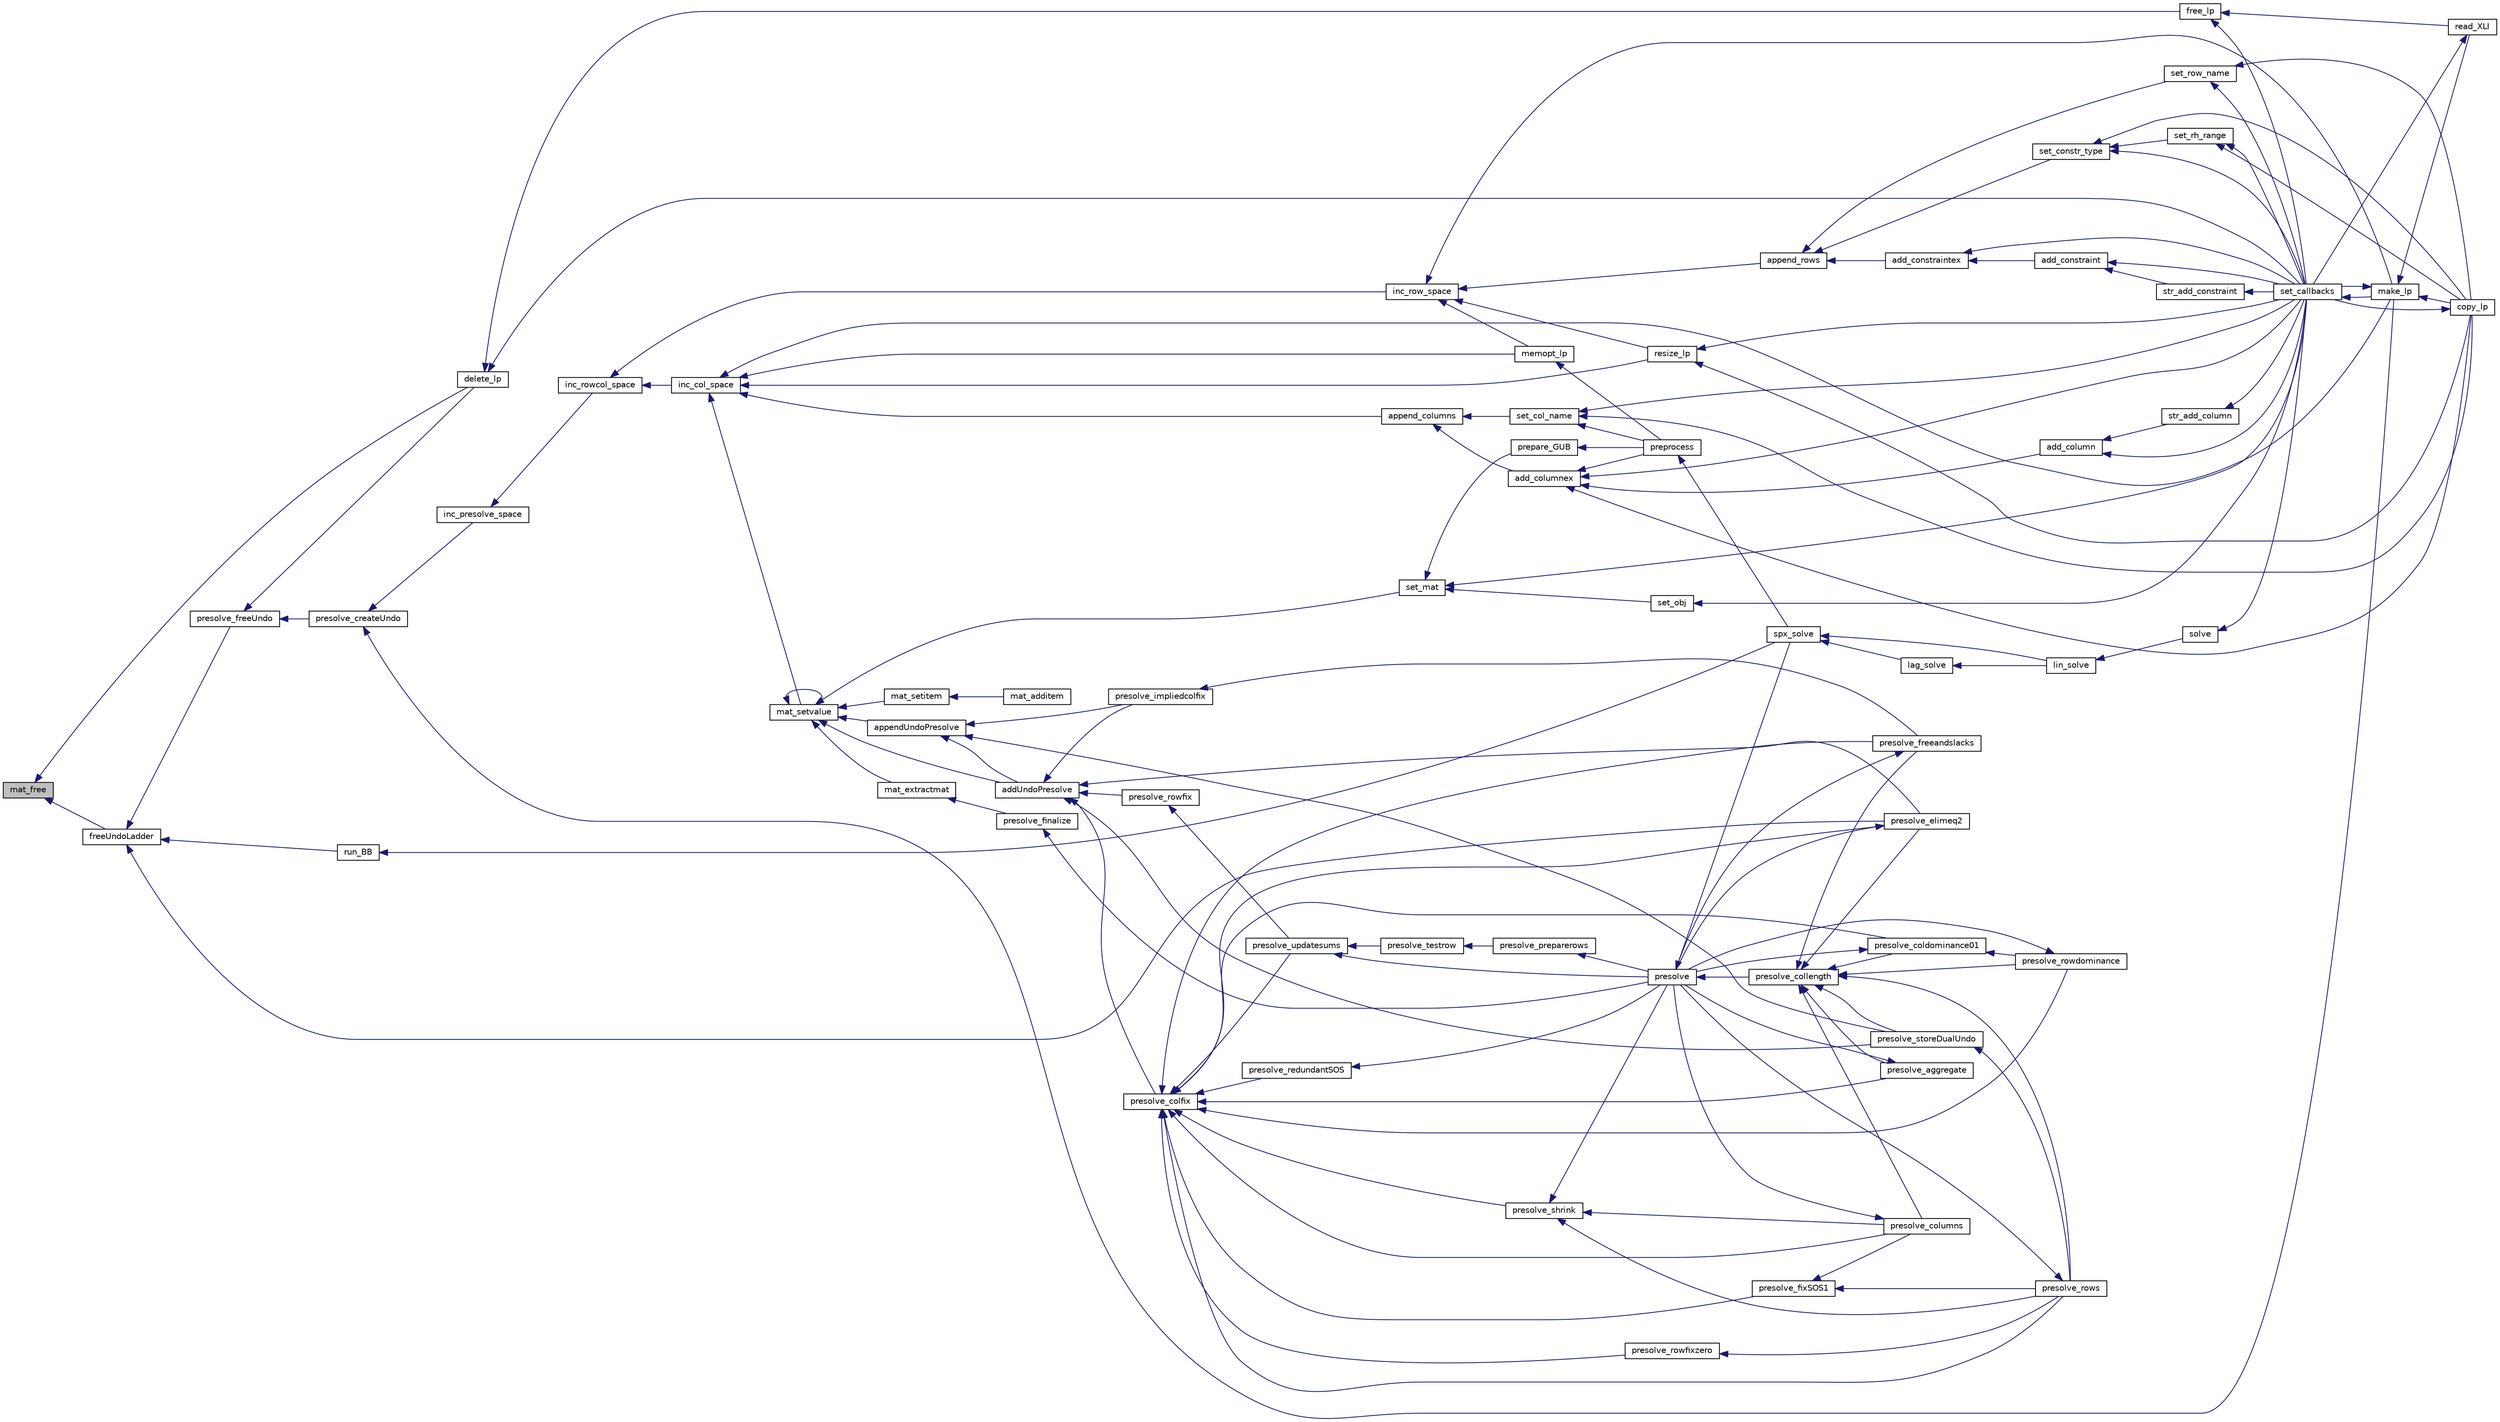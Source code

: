 digraph "mat_free"
{
  edge [fontname="Helvetica",fontsize="10",labelfontname="Helvetica",labelfontsize="10"];
  node [fontname="Helvetica",fontsize="10",shape=record];
  rankdir="LR";
  Node1723 [label="mat_free",height=0.2,width=0.4,color="black", fillcolor="grey75", style="filled", fontcolor="black"];
  Node1723 -> Node1724 [dir="back",color="midnightblue",fontsize="10",style="solid",fontname="Helvetica"];
  Node1724 [label="delete_lp",height=0.2,width=0.4,color="black", fillcolor="white", style="filled",URL="$df/df7/lp__lib_8h.html#af9cd97825f0cd436b3c3fc3bdf1c82b8"];
  Node1724 -> Node1725 [dir="back",color="midnightblue",fontsize="10",style="solid",fontname="Helvetica"];
  Node1725 [label="free_lp",height=0.2,width=0.4,color="black", fillcolor="white", style="filled",URL="$df/df7/lp__lib_8h.html#a8ea5effebbfa9ce4844bb713471a7aa1"];
  Node1725 -> Node1726 [dir="back",color="midnightblue",fontsize="10",style="solid",fontname="Helvetica"];
  Node1726 [label="set_callbacks",height=0.2,width=0.4,color="black", fillcolor="white", style="filled",URL="$df/df7/lp__lib_8h.html#a929e8acb9704f61e16927c915c15cd07"];
  Node1726 -> Node1727 [dir="back",color="midnightblue",fontsize="10",style="solid",fontname="Helvetica"];
  Node1727 [label="make_lp",height=0.2,width=0.4,color="black", fillcolor="white", style="filled",URL="$df/df7/lp__lib_8h.html#a68a0333d84dd944f67e2a0ec72e346a9"];
  Node1727 -> Node1728 [dir="back",color="midnightblue",fontsize="10",style="solid",fontname="Helvetica"];
  Node1728 [label="copy_lp",height=0.2,width=0.4,color="black", fillcolor="white", style="filled",URL="$df/df7/lp__lib_8h.html#aca83ecdbc200b414db491306f3070ae9"];
  Node1728 -> Node1726 [dir="back",color="midnightblue",fontsize="10",style="solid",fontname="Helvetica"];
  Node1727 -> Node1726 [dir="back",color="midnightblue",fontsize="10",style="solid",fontname="Helvetica"];
  Node1727 -> Node1729 [dir="back",color="midnightblue",fontsize="10",style="solid",fontname="Helvetica"];
  Node1729 [label="read_XLI",height=0.2,width=0.4,color="black", fillcolor="white", style="filled",URL="$df/df7/lp__lib_8h.html#a351dd803960ab0dae2b39f2c65d3a58d"];
  Node1729 -> Node1726 [dir="back",color="midnightblue",fontsize="10",style="solid",fontname="Helvetica"];
  Node1725 -> Node1729 [dir="back",color="midnightblue",fontsize="10",style="solid",fontname="Helvetica"];
  Node1724 -> Node1726 [dir="back",color="midnightblue",fontsize="10",style="solid",fontname="Helvetica"];
  Node1723 -> Node1730 [dir="back",color="midnightblue",fontsize="10",style="solid",fontname="Helvetica"];
  Node1730 [label="freeUndoLadder",height=0.2,width=0.4,color="black", fillcolor="white", style="filled",URL="$d0/d48/lp__matrix_8h.html#a1c6229dd6a9dc22174e16c0358160d4f"];
  Node1730 -> Node1731 [dir="back",color="midnightblue",fontsize="10",style="solid",fontname="Helvetica"];
  Node1731 [label="run_BB",height=0.2,width=0.4,color="black", fillcolor="white", style="filled",URL="$d1/dbf/lp__mipbb_8h.html#a1d8d97b4f4f35f07e6b798f07a62e527"];
  Node1731 -> Node1732 [dir="back",color="midnightblue",fontsize="10",style="solid",fontname="Helvetica"];
  Node1732 [label="spx_solve",height=0.2,width=0.4,color="black", fillcolor="white", style="filled",URL="$d1/d0a/lp__simplex_8h.html#a3effc8b68c1fb21095e7324d83d0dbf7"];
  Node1732 -> Node1733 [dir="back",color="midnightblue",fontsize="10",style="solid",fontname="Helvetica"];
  Node1733 [label="lag_solve",height=0.2,width=0.4,color="black", fillcolor="white", style="filled",URL="$d1/d0a/lp__simplex_8h.html#a320e9e82c06466267a7cb7844c7767b8"];
  Node1733 -> Node1734 [dir="back",color="midnightblue",fontsize="10",style="solid",fontname="Helvetica"];
  Node1734 [label="lin_solve",height=0.2,width=0.4,color="black", fillcolor="white", style="filled",URL="$d1/d0a/lp__simplex_8h.html#a794b0beb471eb7ece9a694717b65b947"];
  Node1734 -> Node1735 [dir="back",color="midnightblue",fontsize="10",style="solid",fontname="Helvetica"];
  Node1735 [label="solve",height=0.2,width=0.4,color="black", fillcolor="white", style="filled",URL="$df/df7/lp__lib_8h.html#a0f4da3a192397e77e6fe92704d4fad3f"];
  Node1735 -> Node1726 [dir="back",color="midnightblue",fontsize="10",style="solid",fontname="Helvetica"];
  Node1732 -> Node1734 [dir="back",color="midnightblue",fontsize="10",style="solid",fontname="Helvetica"];
  Node1730 -> Node1736 [dir="back",color="midnightblue",fontsize="10",style="solid",fontname="Helvetica"];
  Node1736 [label="presolve_freeUndo",height=0.2,width=0.4,color="black", fillcolor="white", style="filled",URL="$da/dae/lp__presolve_8h.html#af43e8f7205358c787624cbdcd98e8b46"];
  Node1736 -> Node1724 [dir="back",color="midnightblue",fontsize="10",style="solid",fontname="Helvetica"];
  Node1736 -> Node1737 [dir="back",color="midnightblue",fontsize="10",style="solid",fontname="Helvetica"];
  Node1737 [label="presolve_createUndo",height=0.2,width=0.4,color="black", fillcolor="white", style="filled",URL="$da/dae/lp__presolve_8h.html#addb80a8b923183b6b492f71e5e648a88"];
  Node1737 -> Node1727 [dir="back",color="midnightblue",fontsize="10",style="solid",fontname="Helvetica"];
  Node1737 -> Node1738 [dir="back",color="midnightblue",fontsize="10",style="solid",fontname="Helvetica"];
  Node1738 [label="inc_presolve_space",height=0.2,width=0.4,color="black", fillcolor="white", style="filled",URL="$da/dae/lp__presolve_8h.html#ae5aab8a3d01811ebd660779d0b1b7088"];
  Node1738 -> Node1739 [dir="back",color="midnightblue",fontsize="10",style="solid",fontname="Helvetica"];
  Node1739 [label="inc_rowcol_space",height=0.2,width=0.4,color="black", fillcolor="white", style="filled",URL="$d4/d79/lp__lib_8c.html#a88218cd21e9f921d8a0d616d9cf8dd60"];
  Node1739 -> Node1740 [dir="back",color="midnightblue",fontsize="10",style="solid",fontname="Helvetica"];
  Node1740 [label="inc_row_space",height=0.2,width=0.4,color="black", fillcolor="white", style="filled",URL="$df/df7/lp__lib_8h.html#a6d1b5f1378df321f4ba817427e26cd49"];
  Node1740 -> Node1727 [dir="back",color="midnightblue",fontsize="10",style="solid",fontname="Helvetica"];
  Node1740 -> Node1741 [dir="back",color="midnightblue",fontsize="10",style="solid",fontname="Helvetica"];
  Node1741 [label="resize_lp",height=0.2,width=0.4,color="black", fillcolor="white", style="filled",URL="$df/df7/lp__lib_8h.html#a3888240fa3e60fcc781ce5139d41225d"];
  Node1741 -> Node1728 [dir="back",color="midnightblue",fontsize="10",style="solid",fontname="Helvetica"];
  Node1741 -> Node1726 [dir="back",color="midnightblue",fontsize="10",style="solid",fontname="Helvetica"];
  Node1740 -> Node1742 [dir="back",color="midnightblue",fontsize="10",style="solid",fontname="Helvetica"];
  Node1742 [label="memopt_lp",height=0.2,width=0.4,color="black", fillcolor="white", style="filled",URL="$df/df7/lp__lib_8h.html#af9340fa7c8926c39b68325dcef47a2eb"];
  Node1742 -> Node1743 [dir="back",color="midnightblue",fontsize="10",style="solid",fontname="Helvetica"];
  Node1743 [label="preprocess",height=0.2,width=0.4,color="black", fillcolor="white", style="filled",URL="$df/df7/lp__lib_8h.html#a97c637125d89c31df9c86d5b091567be"];
  Node1743 -> Node1732 [dir="back",color="midnightblue",fontsize="10",style="solid",fontname="Helvetica"];
  Node1740 -> Node1744 [dir="back",color="midnightblue",fontsize="10",style="solid",fontname="Helvetica"];
  Node1744 [label="append_rows",height=0.2,width=0.4,color="black", fillcolor="white", style="filled",URL="$df/df7/lp__lib_8h.html#a518ad1ac2344480c0388dc997dac1f13"];
  Node1744 -> Node1745 [dir="back",color="midnightblue",fontsize="10",style="solid",fontname="Helvetica"];
  Node1745 [label="add_constraintex",height=0.2,width=0.4,color="black", fillcolor="white", style="filled",URL="$df/df7/lp__lib_8h.html#a72939ceb6c02b858f0462fffc76c7cc7"];
  Node1745 -> Node1746 [dir="back",color="midnightblue",fontsize="10",style="solid",fontname="Helvetica"];
  Node1746 [label="add_constraint",height=0.2,width=0.4,color="black", fillcolor="white", style="filled",URL="$df/df7/lp__lib_8h.html#a9bc4a8f05123c2512ef0059771c74909"];
  Node1746 -> Node1747 [dir="back",color="midnightblue",fontsize="10",style="solid",fontname="Helvetica"];
  Node1747 [label="str_add_constraint",height=0.2,width=0.4,color="black", fillcolor="white", style="filled",URL="$df/df7/lp__lib_8h.html#a783404ff7b2853d45f0e2f1e4f8bb30d"];
  Node1747 -> Node1726 [dir="back",color="midnightblue",fontsize="10",style="solid",fontname="Helvetica"];
  Node1746 -> Node1726 [dir="back",color="midnightblue",fontsize="10",style="solid",fontname="Helvetica"];
  Node1745 -> Node1726 [dir="back",color="midnightblue",fontsize="10",style="solid",fontname="Helvetica"];
  Node1744 -> Node1748 [dir="back",color="midnightblue",fontsize="10",style="solid",fontname="Helvetica"];
  Node1748 [label="set_constr_type",height=0.2,width=0.4,color="black", fillcolor="white", style="filled",URL="$df/df7/lp__lib_8h.html#adc9936d860d7678bd885f9784ae35f22"];
  Node1748 -> Node1728 [dir="back",color="midnightblue",fontsize="10",style="solid",fontname="Helvetica"];
  Node1748 -> Node1749 [dir="back",color="midnightblue",fontsize="10",style="solid",fontname="Helvetica"];
  Node1749 [label="set_rh_range",height=0.2,width=0.4,color="black", fillcolor="white", style="filled",URL="$df/df7/lp__lib_8h.html#a728ff2b20d5451250ca2512f5d89c5e4"];
  Node1749 -> Node1728 [dir="back",color="midnightblue",fontsize="10",style="solid",fontname="Helvetica"];
  Node1749 -> Node1726 [dir="back",color="midnightblue",fontsize="10",style="solid",fontname="Helvetica"];
  Node1748 -> Node1726 [dir="back",color="midnightblue",fontsize="10",style="solid",fontname="Helvetica"];
  Node1744 -> Node1750 [dir="back",color="midnightblue",fontsize="10",style="solid",fontname="Helvetica"];
  Node1750 [label="set_row_name",height=0.2,width=0.4,color="black", fillcolor="white", style="filled",URL="$df/df7/lp__lib_8h.html#adb54f658e12211fc717c7e2ad0f57ad5"];
  Node1750 -> Node1728 [dir="back",color="midnightblue",fontsize="10",style="solid",fontname="Helvetica"];
  Node1750 -> Node1726 [dir="back",color="midnightblue",fontsize="10",style="solid",fontname="Helvetica"];
  Node1739 -> Node1751 [dir="back",color="midnightblue",fontsize="10",style="solid",fontname="Helvetica"];
  Node1751 [label="inc_col_space",height=0.2,width=0.4,color="black", fillcolor="white", style="filled",URL="$df/df7/lp__lib_8h.html#a19aaef4102ef22569c69de15939fd77f"];
  Node1751 -> Node1727 [dir="back",color="midnightblue",fontsize="10",style="solid",fontname="Helvetica"];
  Node1751 -> Node1741 [dir="back",color="midnightblue",fontsize="10",style="solid",fontname="Helvetica"];
  Node1751 -> Node1742 [dir="back",color="midnightblue",fontsize="10",style="solid",fontname="Helvetica"];
  Node1751 -> Node1752 [dir="back",color="midnightblue",fontsize="10",style="solid",fontname="Helvetica"];
  Node1752 [label="append_columns",height=0.2,width=0.4,color="black", fillcolor="white", style="filled",URL="$df/df7/lp__lib_8h.html#af2eb621df330da05b8dbe0f492de947c"];
  Node1752 -> Node1753 [dir="back",color="midnightblue",fontsize="10",style="solid",fontname="Helvetica"];
  Node1753 [label="add_columnex",height=0.2,width=0.4,color="black", fillcolor="white", style="filled",URL="$df/df7/lp__lib_8h.html#a2f59f71c70b34d6198979dd6652f2dbd"];
  Node1753 -> Node1728 [dir="back",color="midnightblue",fontsize="10",style="solid",fontname="Helvetica"];
  Node1753 -> Node1754 [dir="back",color="midnightblue",fontsize="10",style="solid",fontname="Helvetica"];
  Node1754 [label="add_column",height=0.2,width=0.4,color="black", fillcolor="white", style="filled",URL="$df/df7/lp__lib_8h.html#ab0aae6678125797fe5acd4d9e4ec5ada"];
  Node1754 -> Node1755 [dir="back",color="midnightblue",fontsize="10",style="solid",fontname="Helvetica"];
  Node1755 [label="str_add_column",height=0.2,width=0.4,color="black", fillcolor="white", style="filled",URL="$df/df7/lp__lib_8h.html#a8e97e48b7672e3a822758f53b897b960"];
  Node1755 -> Node1726 [dir="back",color="midnightblue",fontsize="10",style="solid",fontname="Helvetica"];
  Node1754 -> Node1726 [dir="back",color="midnightblue",fontsize="10",style="solid",fontname="Helvetica"];
  Node1753 -> Node1726 [dir="back",color="midnightblue",fontsize="10",style="solid",fontname="Helvetica"];
  Node1753 -> Node1743 [dir="back",color="midnightblue",fontsize="10",style="solid",fontname="Helvetica"];
  Node1752 -> Node1756 [dir="back",color="midnightblue",fontsize="10",style="solid",fontname="Helvetica"];
  Node1756 [label="set_col_name",height=0.2,width=0.4,color="black", fillcolor="white", style="filled",URL="$df/df7/lp__lib_8h.html#a751584b8fc5364188ce4cfedd22a41f0"];
  Node1756 -> Node1728 [dir="back",color="midnightblue",fontsize="10",style="solid",fontname="Helvetica"];
  Node1756 -> Node1726 [dir="back",color="midnightblue",fontsize="10",style="solid",fontname="Helvetica"];
  Node1756 -> Node1743 [dir="back",color="midnightblue",fontsize="10",style="solid",fontname="Helvetica"];
  Node1751 -> Node1757 [dir="back",color="midnightblue",fontsize="10",style="solid",fontname="Helvetica"];
  Node1757 [label="mat_setvalue",height=0.2,width=0.4,color="black", fillcolor="white", style="filled",URL="$d0/d48/lp__matrix_8h.html#a3cf5f70351e501251681b113289293da"];
  Node1757 -> Node1758 [dir="back",color="midnightblue",fontsize="10",style="solid",fontname="Helvetica"];
  Node1758 [label="set_mat",height=0.2,width=0.4,color="black", fillcolor="white", style="filled",URL="$df/df7/lp__lib_8h.html#a21ce2e5c2697a784e679f1b3ae596d92"];
  Node1758 -> Node1759 [dir="back",color="midnightblue",fontsize="10",style="solid",fontname="Helvetica"];
  Node1759 [label="set_obj",height=0.2,width=0.4,color="black", fillcolor="white", style="filled",URL="$df/df7/lp__lib_8h.html#aa23a77296dfa4c4350f59de4eb2dd793"];
  Node1759 -> Node1726 [dir="back",color="midnightblue",fontsize="10",style="solid",fontname="Helvetica"];
  Node1758 -> Node1726 [dir="back",color="midnightblue",fontsize="10",style="solid",fontname="Helvetica"];
  Node1758 -> Node1760 [dir="back",color="midnightblue",fontsize="10",style="solid",fontname="Helvetica"];
  Node1760 [label="prepare_GUB",height=0.2,width=0.4,color="black", fillcolor="white", style="filled",URL="$df/df7/lp__lib_8h.html#aa8871fd842850304a627fbe3be7d31fb"];
  Node1760 -> Node1743 [dir="back",color="midnightblue",fontsize="10",style="solid",fontname="Helvetica"];
  Node1757 -> Node1761 [dir="back",color="midnightblue",fontsize="10",style="solid",fontname="Helvetica"];
  Node1761 [label="mat_extractmat",height=0.2,width=0.4,color="black", fillcolor="white", style="filled",URL="$d0/d48/lp__matrix_8h.html#a8fe5b95ea2aa30bba3f5050534e4c420"];
  Node1761 -> Node1762 [dir="back",color="midnightblue",fontsize="10",style="solid",fontname="Helvetica"];
  Node1762 [label="presolve_finalize",height=0.2,width=0.4,color="black", fillcolor="white", style="filled",URL="$d3/da5/lp__presolve_8c.html#a46c3fddf42b480372a735f9cc14c5c38"];
  Node1762 -> Node1763 [dir="back",color="midnightblue",fontsize="10",style="solid",fontname="Helvetica"];
  Node1763 [label="presolve",height=0.2,width=0.4,color="black", fillcolor="white", style="filled",URL="$da/dae/lp__presolve_8h.html#a63c9f891fb867de51e44d08313fdd585"];
  Node1763 -> Node1764 [dir="back",color="midnightblue",fontsize="10",style="solid",fontname="Helvetica"];
  Node1764 [label="presolve_collength",height=0.2,width=0.4,color="black", fillcolor="white", style="filled",URL="$da/dae/lp__presolve_8h.html#a58b595e285879c5d2996a0a6247d9389"];
  Node1764 -> Node1765 [dir="back",color="midnightblue",fontsize="10",style="solid",fontname="Helvetica"];
  Node1765 [label="presolve_storeDualUndo",height=0.2,width=0.4,color="black", fillcolor="white", style="filled",URL="$d3/da5/lp__presolve_8c.html#a1aba0570d1275e34fbd173aa558c4c14"];
  Node1765 -> Node1766 [dir="back",color="midnightblue",fontsize="10",style="solid",fontname="Helvetica"];
  Node1766 [label="presolve_rows",height=0.2,width=0.4,color="black", fillcolor="white", style="filled",URL="$d3/da5/lp__presolve_8c.html#a93c32e563cfede02af08bd1a3d46bd6d"];
  Node1766 -> Node1763 [dir="back",color="midnightblue",fontsize="10",style="solid",fontname="Helvetica"];
  Node1764 -> Node1767 [dir="back",color="midnightblue",fontsize="10",style="solid",fontname="Helvetica"];
  Node1767 [label="presolve_elimeq2",height=0.2,width=0.4,color="black", fillcolor="white", style="filled",URL="$d3/da5/lp__presolve_8c.html#a7844c56aa332fe22274fffac21b497b8"];
  Node1767 -> Node1763 [dir="back",color="midnightblue",fontsize="10",style="solid",fontname="Helvetica"];
  Node1764 -> Node1768 [dir="back",color="midnightblue",fontsize="10",style="solid",fontname="Helvetica"];
  Node1768 [label="presolve_rowdominance",height=0.2,width=0.4,color="black", fillcolor="white", style="filled",URL="$d3/da5/lp__presolve_8c.html#a7e03acd96990d99539251375f7faff4a"];
  Node1768 -> Node1763 [dir="back",color="midnightblue",fontsize="10",style="solid",fontname="Helvetica"];
  Node1764 -> Node1769 [dir="back",color="midnightblue",fontsize="10",style="solid",fontname="Helvetica"];
  Node1769 [label="presolve_coldominance01",height=0.2,width=0.4,color="black", fillcolor="white", style="filled",URL="$d3/da5/lp__presolve_8c.html#a38ba8dae4e0bbdd4ab2ab77f7d146596"];
  Node1769 -> Node1768 [dir="back",color="midnightblue",fontsize="10",style="solid",fontname="Helvetica"];
  Node1769 -> Node1763 [dir="back",color="midnightblue",fontsize="10",style="solid",fontname="Helvetica"];
  Node1764 -> Node1770 [dir="back",color="midnightblue",fontsize="10",style="solid",fontname="Helvetica"];
  Node1770 [label="presolve_aggregate",height=0.2,width=0.4,color="black", fillcolor="white", style="filled",URL="$d3/da5/lp__presolve_8c.html#accb9e4202e7222ff4aba91e3c15efa73"];
  Node1770 -> Node1763 [dir="back",color="midnightblue",fontsize="10",style="solid",fontname="Helvetica"];
  Node1764 -> Node1771 [dir="back",color="midnightblue",fontsize="10",style="solid",fontname="Helvetica"];
  Node1771 [label="presolve_columns",height=0.2,width=0.4,color="black", fillcolor="white", style="filled",URL="$d3/da5/lp__presolve_8c.html#ada5e067bb25106a6d8ecd75d23be8600"];
  Node1771 -> Node1763 [dir="back",color="midnightblue",fontsize="10",style="solid",fontname="Helvetica"];
  Node1764 -> Node1772 [dir="back",color="midnightblue",fontsize="10",style="solid",fontname="Helvetica"];
  Node1772 [label="presolve_freeandslacks",height=0.2,width=0.4,color="black", fillcolor="white", style="filled",URL="$d3/da5/lp__presolve_8c.html#a62d34320b14c8946670a7fc73a04828a"];
  Node1772 -> Node1763 [dir="back",color="midnightblue",fontsize="10",style="solid",fontname="Helvetica"];
  Node1764 -> Node1766 [dir="back",color="midnightblue",fontsize="10",style="solid",fontname="Helvetica"];
  Node1763 -> Node1732 [dir="back",color="midnightblue",fontsize="10",style="solid",fontname="Helvetica"];
  Node1757 -> Node1773 [dir="back",color="midnightblue",fontsize="10",style="solid",fontname="Helvetica"];
  Node1773 [label="mat_setitem",height=0.2,width=0.4,color="black", fillcolor="white", style="filled",URL="$d0/d48/lp__matrix_8h.html#ac8defba940597273d1e2f41af9c4fdd6"];
  Node1773 -> Node1774 [dir="back",color="midnightblue",fontsize="10",style="solid",fontname="Helvetica"];
  Node1774 [label="mat_additem",height=0.2,width=0.4,color="black", fillcolor="white", style="filled",URL="$d0/d48/lp__matrix_8h.html#adae88f0f1d337755cfa985774c30135f"];
  Node1757 -> Node1757 [dir="back",color="midnightblue",fontsize="10",style="solid",fontname="Helvetica"];
  Node1757 -> Node1775 [dir="back",color="midnightblue",fontsize="10",style="solid",fontname="Helvetica"];
  Node1775 [label="appendUndoPresolve",height=0.2,width=0.4,color="black", fillcolor="white", style="filled",URL="$d0/d48/lp__matrix_8h.html#aa8e38f815c9cbd06ef78e67a7f0cb056"];
  Node1775 -> Node1776 [dir="back",color="midnightblue",fontsize="10",style="solid",fontname="Helvetica"];
  Node1776 [label="addUndoPresolve",height=0.2,width=0.4,color="black", fillcolor="white", style="filled",URL="$d0/d48/lp__matrix_8h.html#a1d2df317ce9ff9f7d2175c6f4f5998fd"];
  Node1776 -> Node1765 [dir="back",color="midnightblue",fontsize="10",style="solid",fontname="Helvetica"];
  Node1776 -> Node1777 [dir="back",color="midnightblue",fontsize="10",style="solid",fontname="Helvetica"];
  Node1777 [label="presolve_rowfix",height=0.2,width=0.4,color="black", fillcolor="white", style="filled",URL="$d3/da5/lp__presolve_8c.html#a520eef3ceedd449b38f7efcba96f8f9d"];
  Node1777 -> Node1778 [dir="back",color="midnightblue",fontsize="10",style="solid",fontname="Helvetica"];
  Node1778 [label="presolve_updatesums",height=0.2,width=0.4,color="black", fillcolor="white", style="filled",URL="$da/dae/lp__presolve_8h.html#a48aae6398bfe8f3779631422b53e0f2c"];
  Node1778 -> Node1779 [dir="back",color="midnightblue",fontsize="10",style="solid",fontname="Helvetica"];
  Node1779 [label="presolve_testrow",height=0.2,width=0.4,color="black", fillcolor="white", style="filled",URL="$d3/da5/lp__presolve_8c.html#ad41ebd5dd7c996f3138eacf6bbf4484f"];
  Node1779 -> Node1780 [dir="back",color="midnightblue",fontsize="10",style="solid",fontname="Helvetica"];
  Node1780 [label="presolve_preparerows",height=0.2,width=0.4,color="black", fillcolor="white", style="filled",URL="$d3/da5/lp__presolve_8c.html#a8907ce5b9083799d1f9b1245a265a104"];
  Node1780 -> Node1763 [dir="back",color="midnightblue",fontsize="10",style="solid",fontname="Helvetica"];
  Node1778 -> Node1763 [dir="back",color="midnightblue",fontsize="10",style="solid",fontname="Helvetica"];
  Node1776 -> Node1781 [dir="back",color="midnightblue",fontsize="10",style="solid",fontname="Helvetica"];
  Node1781 [label="presolve_colfix",height=0.2,width=0.4,color="black", fillcolor="white", style="filled",URL="$da/dae/lp__presolve_8h.html#a5ac5af2f2db21d53c5a0655080959a42"];
  Node1781 -> Node1782 [dir="back",color="midnightblue",fontsize="10",style="solid",fontname="Helvetica"];
  Node1782 [label="presolve_shrink",height=0.2,width=0.4,color="black", fillcolor="white", style="filled",URL="$da/dae/lp__presolve_8h.html#a0af83f2ddc82962e4531d33df40823b4"];
  Node1782 -> Node1771 [dir="back",color="midnightblue",fontsize="10",style="solid",fontname="Helvetica"];
  Node1782 -> Node1766 [dir="back",color="midnightblue",fontsize="10",style="solid",fontname="Helvetica"];
  Node1782 -> Node1763 [dir="back",color="midnightblue",fontsize="10",style="solid",fontname="Helvetica"];
  Node1781 -> Node1783 [dir="back",color="midnightblue",fontsize="10",style="solid",fontname="Helvetica"];
  Node1783 [label="presolve_redundantSOS",height=0.2,width=0.4,color="black", fillcolor="white", style="filled",URL="$d3/da5/lp__presolve_8c.html#a59de989fa2e2b3a1c70900138341444c"];
  Node1783 -> Node1763 [dir="back",color="midnightblue",fontsize="10",style="solid",fontname="Helvetica"];
  Node1781 -> Node1784 [dir="back",color="midnightblue",fontsize="10",style="solid",fontname="Helvetica"];
  Node1784 [label="presolve_fixSOS1",height=0.2,width=0.4,color="black", fillcolor="white", style="filled",URL="$d3/da5/lp__presolve_8c.html#afe23851dfda31715aa642bf989e12ffc"];
  Node1784 -> Node1771 [dir="back",color="midnightblue",fontsize="10",style="solid",fontname="Helvetica"];
  Node1784 -> Node1766 [dir="back",color="midnightblue",fontsize="10",style="solid",fontname="Helvetica"];
  Node1781 -> Node1785 [dir="back",color="midnightblue",fontsize="10",style="solid",fontname="Helvetica"];
  Node1785 [label="presolve_rowfixzero",height=0.2,width=0.4,color="black", fillcolor="white", style="filled",URL="$d3/da5/lp__presolve_8c.html#a4f192a0462d482c119b3966df893497c"];
  Node1785 -> Node1766 [dir="back",color="midnightblue",fontsize="10",style="solid",fontname="Helvetica"];
  Node1781 -> Node1767 [dir="back",color="midnightblue",fontsize="10",style="solid",fontname="Helvetica"];
  Node1781 -> Node1778 [dir="back",color="midnightblue",fontsize="10",style="solid",fontname="Helvetica"];
  Node1781 -> Node1768 [dir="back",color="midnightblue",fontsize="10",style="solid",fontname="Helvetica"];
  Node1781 -> Node1769 [dir="back",color="midnightblue",fontsize="10",style="solid",fontname="Helvetica"];
  Node1781 -> Node1770 [dir="back",color="midnightblue",fontsize="10",style="solid",fontname="Helvetica"];
  Node1781 -> Node1771 [dir="back",color="midnightblue",fontsize="10",style="solid",fontname="Helvetica"];
  Node1781 -> Node1772 [dir="back",color="midnightblue",fontsize="10",style="solid",fontname="Helvetica"];
  Node1781 -> Node1766 [dir="back",color="midnightblue",fontsize="10",style="solid",fontname="Helvetica"];
  Node1776 -> Node1767 [dir="back",color="midnightblue",fontsize="10",style="solid",fontname="Helvetica"];
  Node1776 -> Node1786 [dir="back",color="midnightblue",fontsize="10",style="solid",fontname="Helvetica"];
  Node1786 [label="presolve_impliedcolfix",height=0.2,width=0.4,color="black", fillcolor="white", style="filled",URL="$d3/da5/lp__presolve_8c.html#a25320b5f693a313addfb4d08c8d8a4fc"];
  Node1786 -> Node1772 [dir="back",color="midnightblue",fontsize="10",style="solid",fontname="Helvetica"];
  Node1775 -> Node1765 [dir="back",color="midnightblue",fontsize="10",style="solid",fontname="Helvetica"];
  Node1775 -> Node1786 [dir="back",color="midnightblue",fontsize="10",style="solid",fontname="Helvetica"];
  Node1757 -> Node1776 [dir="back",color="midnightblue",fontsize="10",style="solid",fontname="Helvetica"];
  Node1730 -> Node1767 [dir="back",color="midnightblue",fontsize="10",style="solid",fontname="Helvetica"];
}
